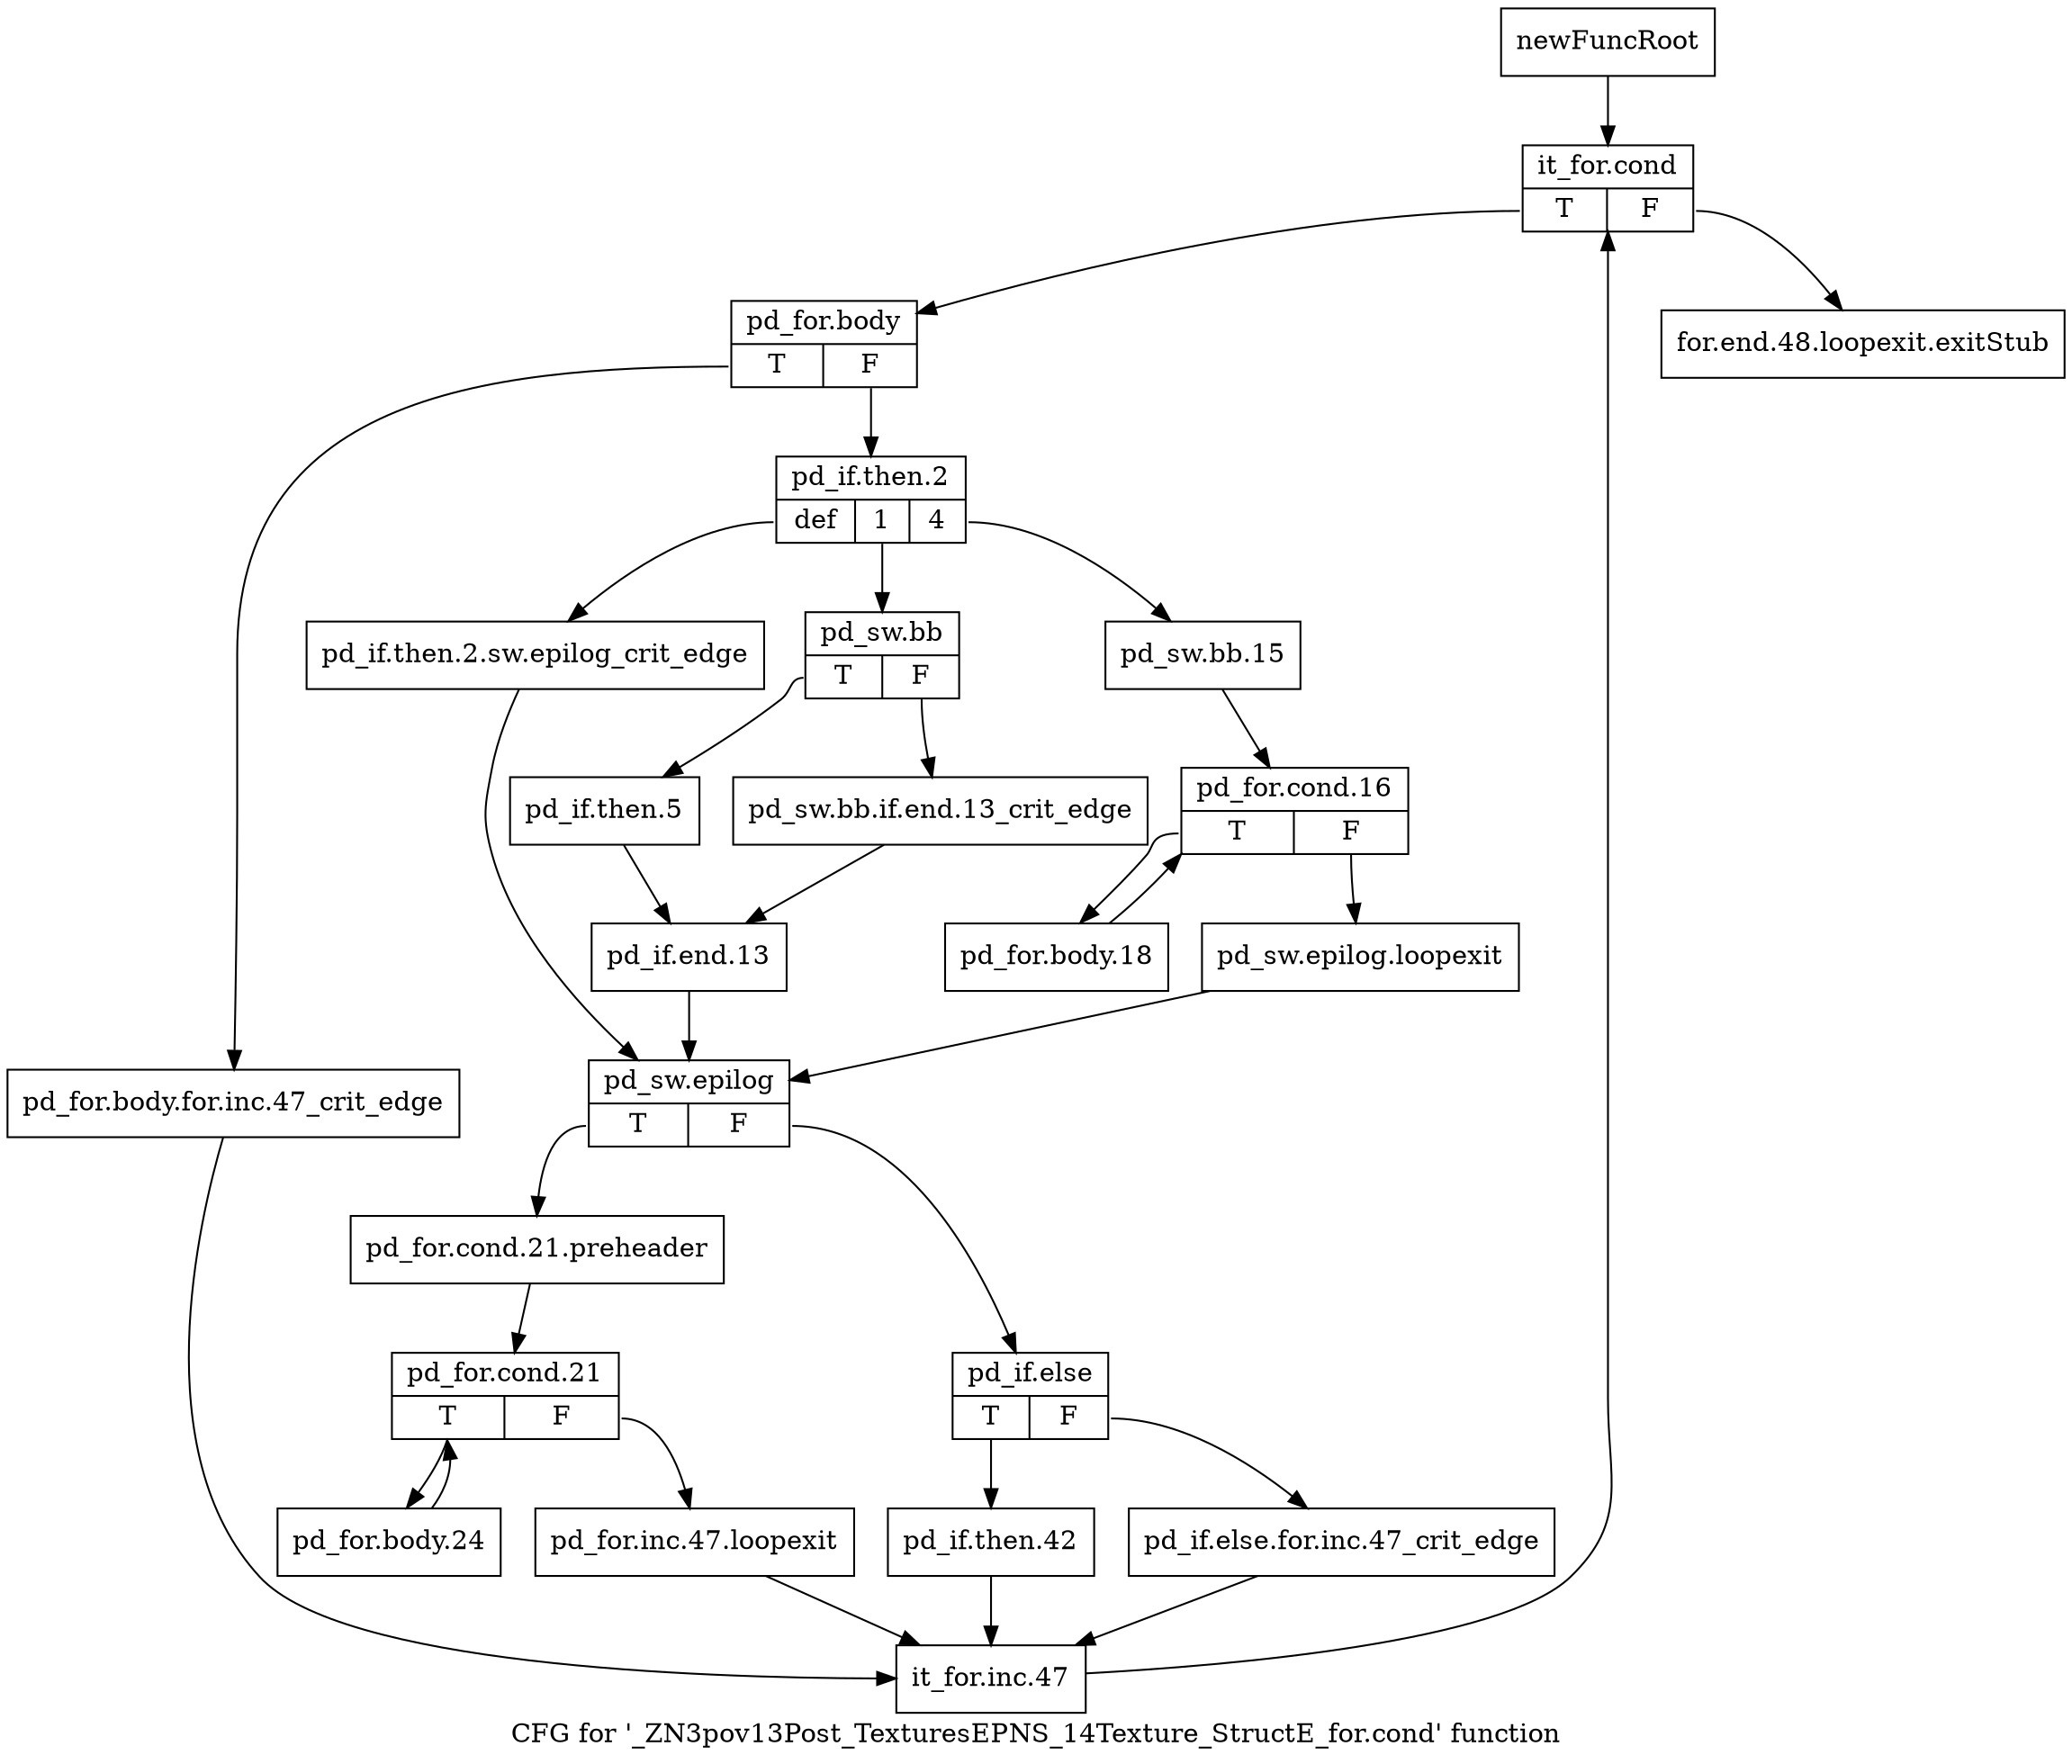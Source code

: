 digraph "CFG for '_ZN3pov13Post_TexturesEPNS_14Texture_StructE_for.cond' function" {
	label="CFG for '_ZN3pov13Post_TexturesEPNS_14Texture_StructE_for.cond' function";

	Node0x24fbd50 [shape=record,label="{newFuncRoot}"];
	Node0x24fbd50 -> Node0x24fbdf0;
	Node0x24fbda0 [shape=record,label="{for.end.48.loopexit.exitStub}"];
	Node0x24fbdf0 [shape=record,label="{it_for.cond|{<s0>T|<s1>F}}"];
	Node0x24fbdf0:s0 -> Node0x24fbe40;
	Node0x24fbdf0:s1 -> Node0x24fbda0;
	Node0x24fbe40 [shape=record,label="{pd_for.body|{<s0>T|<s1>F}}"];
	Node0x24fbe40:s0 -> Node0x24fc430;
	Node0x24fbe40:s1 -> Node0x24fbe90;
	Node0x24fbe90 [shape=record,label="{pd_if.then.2|{<s0>def|<s1>1|<s2>4}}"];
	Node0x24fbe90:s0 -> Node0x24fc160;
	Node0x24fbe90:s1 -> Node0x24fc020;
	Node0x24fbe90:s2 -> Node0x24fbee0;
	Node0x24fbee0 [shape=record,label="{pd_sw.bb.15}"];
	Node0x24fbee0 -> Node0x24fbf30;
	Node0x24fbf30 [shape=record,label="{pd_for.cond.16|{<s0>T|<s1>F}}"];
	Node0x24fbf30:s0 -> Node0x24fbfd0;
	Node0x24fbf30:s1 -> Node0x24fbf80;
	Node0x24fbf80 [shape=record,label="{pd_sw.epilog.loopexit}"];
	Node0x24fbf80 -> Node0x24fc1b0;
	Node0x24fbfd0 [shape=record,label="{pd_for.body.18}"];
	Node0x24fbfd0 -> Node0x24fbf30;
	Node0x24fc020 [shape=record,label="{pd_sw.bb|{<s0>T|<s1>F}}"];
	Node0x24fc020:s0 -> Node0x24fc0c0;
	Node0x24fc020:s1 -> Node0x24fc070;
	Node0x24fc070 [shape=record,label="{pd_sw.bb.if.end.13_crit_edge}"];
	Node0x24fc070 -> Node0x24fc110;
	Node0x24fc0c0 [shape=record,label="{pd_if.then.5}"];
	Node0x24fc0c0 -> Node0x24fc110;
	Node0x24fc110 [shape=record,label="{pd_if.end.13}"];
	Node0x24fc110 -> Node0x24fc1b0;
	Node0x24fc160 [shape=record,label="{pd_if.then.2.sw.epilog_crit_edge}"];
	Node0x24fc160 -> Node0x24fc1b0;
	Node0x24fc1b0 [shape=record,label="{pd_sw.epilog|{<s0>T|<s1>F}}"];
	Node0x24fc1b0:s0 -> Node0x24fc2f0;
	Node0x24fc1b0:s1 -> Node0x24fc200;
	Node0x24fc200 [shape=record,label="{pd_if.else|{<s0>T|<s1>F}}"];
	Node0x24fc200:s0 -> Node0x24fc2a0;
	Node0x24fc200:s1 -> Node0x24fc250;
	Node0x24fc250 [shape=record,label="{pd_if.else.for.inc.47_crit_edge}"];
	Node0x24fc250 -> Node0x24fc480;
	Node0x24fc2a0 [shape=record,label="{pd_if.then.42}"];
	Node0x24fc2a0 -> Node0x24fc480;
	Node0x24fc2f0 [shape=record,label="{pd_for.cond.21.preheader}"];
	Node0x24fc2f0 -> Node0x24fc340;
	Node0x24fc340 [shape=record,label="{pd_for.cond.21|{<s0>T|<s1>F}}"];
	Node0x24fc340:s0 -> Node0x24fc3e0;
	Node0x24fc340:s1 -> Node0x24fc390;
	Node0x24fc390 [shape=record,label="{pd_for.inc.47.loopexit}"];
	Node0x24fc390 -> Node0x24fc480;
	Node0x24fc3e0 [shape=record,label="{pd_for.body.24}"];
	Node0x24fc3e0 -> Node0x24fc340;
	Node0x24fc430 [shape=record,label="{pd_for.body.for.inc.47_crit_edge}"];
	Node0x24fc430 -> Node0x24fc480;
	Node0x24fc480 [shape=record,label="{it_for.inc.47}"];
	Node0x24fc480 -> Node0x24fbdf0;
}
